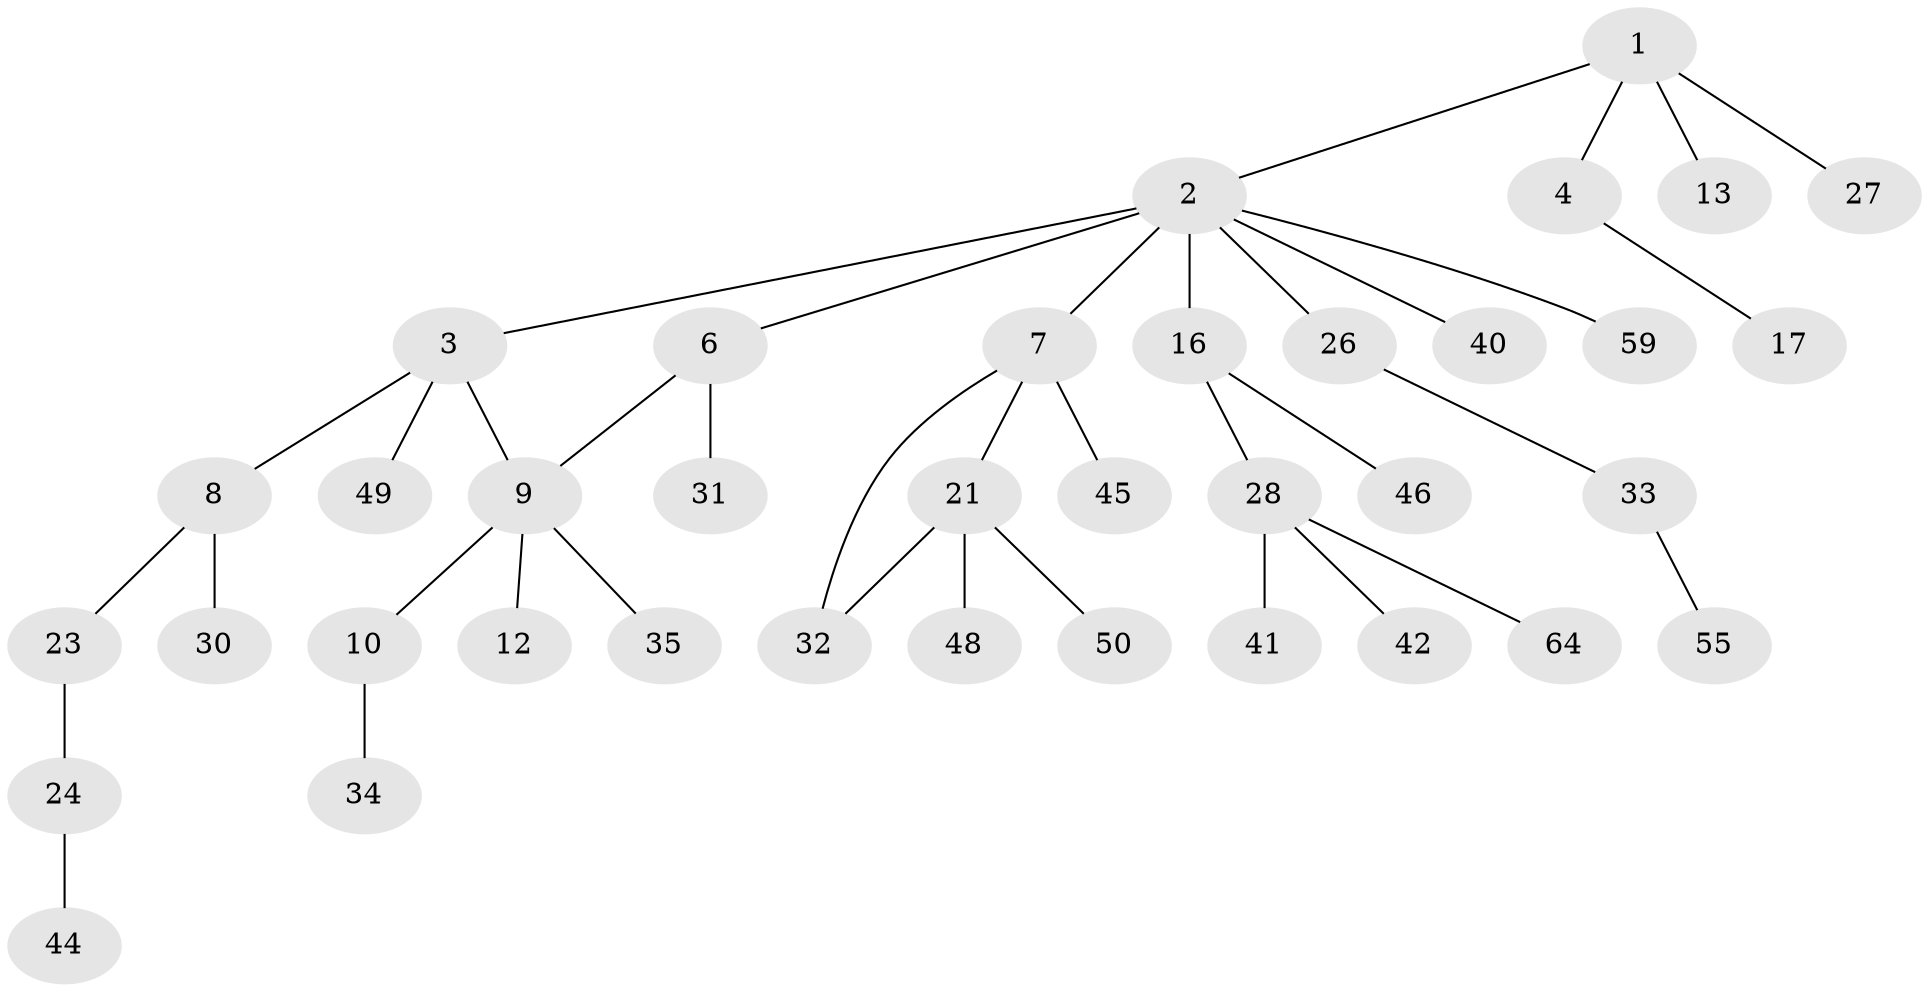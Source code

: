 // original degree distribution, {4: 0.0945945945945946, 7: 0.013513513513513514, 2: 0.28378378378378377, 3: 0.12162162162162163, 5: 0.04054054054054054, 1: 0.44594594594594594}
// Generated by graph-tools (version 1.1) at 2025/13/03/09/25 04:13:22]
// undirected, 37 vertices, 38 edges
graph export_dot {
graph [start="1"]
  node [color=gray90,style=filled];
  1;
  2 [super="+5"];
  3 [super="+36"];
  4;
  6 [super="+67+19"];
  7 [super="+11"];
  8 [super="+15"];
  9;
  10 [super="+68+29"];
  12 [super="+20"];
  13 [super="+66+47"];
  16 [super="+62"];
  17 [super="+22"];
  21 [super="+43+38+51"];
  23;
  24;
  26 [super="+39"];
  27 [super="+53"];
  28;
  30;
  31;
  32 [super="+37"];
  33;
  34;
  35;
  40;
  41;
  42;
  44;
  45;
  46;
  48;
  49;
  50;
  55 [super="+57+58"];
  59;
  64 [super="+71"];
  1 -- 2;
  1 -- 4;
  1 -- 13;
  1 -- 27;
  2 -- 3;
  2 -- 7 [weight=2];
  2 -- 26;
  2 -- 40;
  2 -- 59;
  2 -- 16;
  2 -- 6;
  3 -- 8;
  3 -- 9;
  3 -- 49;
  4 -- 17;
  6 -- 31;
  6 -- 9;
  7 -- 21;
  7 -- 32;
  7 -- 45;
  8 -- 23;
  8 -- 30;
  9 -- 10;
  9 -- 12;
  9 -- 35;
  10 -- 34;
  16 -- 28;
  16 -- 46;
  21 -- 48;
  21 -- 50;
  21 -- 32;
  23 -- 24;
  24 -- 44;
  26 -- 33;
  28 -- 41;
  28 -- 42;
  28 -- 64;
  33 -- 55;
}
